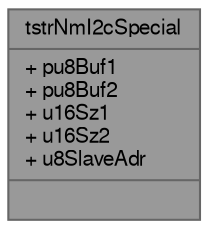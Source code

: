 digraph "tstrNmI2cSpecial"
{
 // LATEX_PDF_SIZE
  bgcolor="transparent";
  edge [fontname=FreeSans,fontsize=10,labelfontname=FreeSans,labelfontsize=10];
  node [fontname=FreeSans,fontsize=10,shape=box,height=0.2,width=0.4];
  Node1 [shape=record,label="{tstrNmI2cSpecial\n|+ pu8Buf1\l+ pu8Buf2\l+ u16Sz1\l+ u16Sz2\l+ u8SlaveAdr\l|}",height=0.2,width=0.4,color="gray40", fillcolor="grey60", style="filled", fontcolor="black",tooltip="Structure holding I2C special operation parameters."];
}
